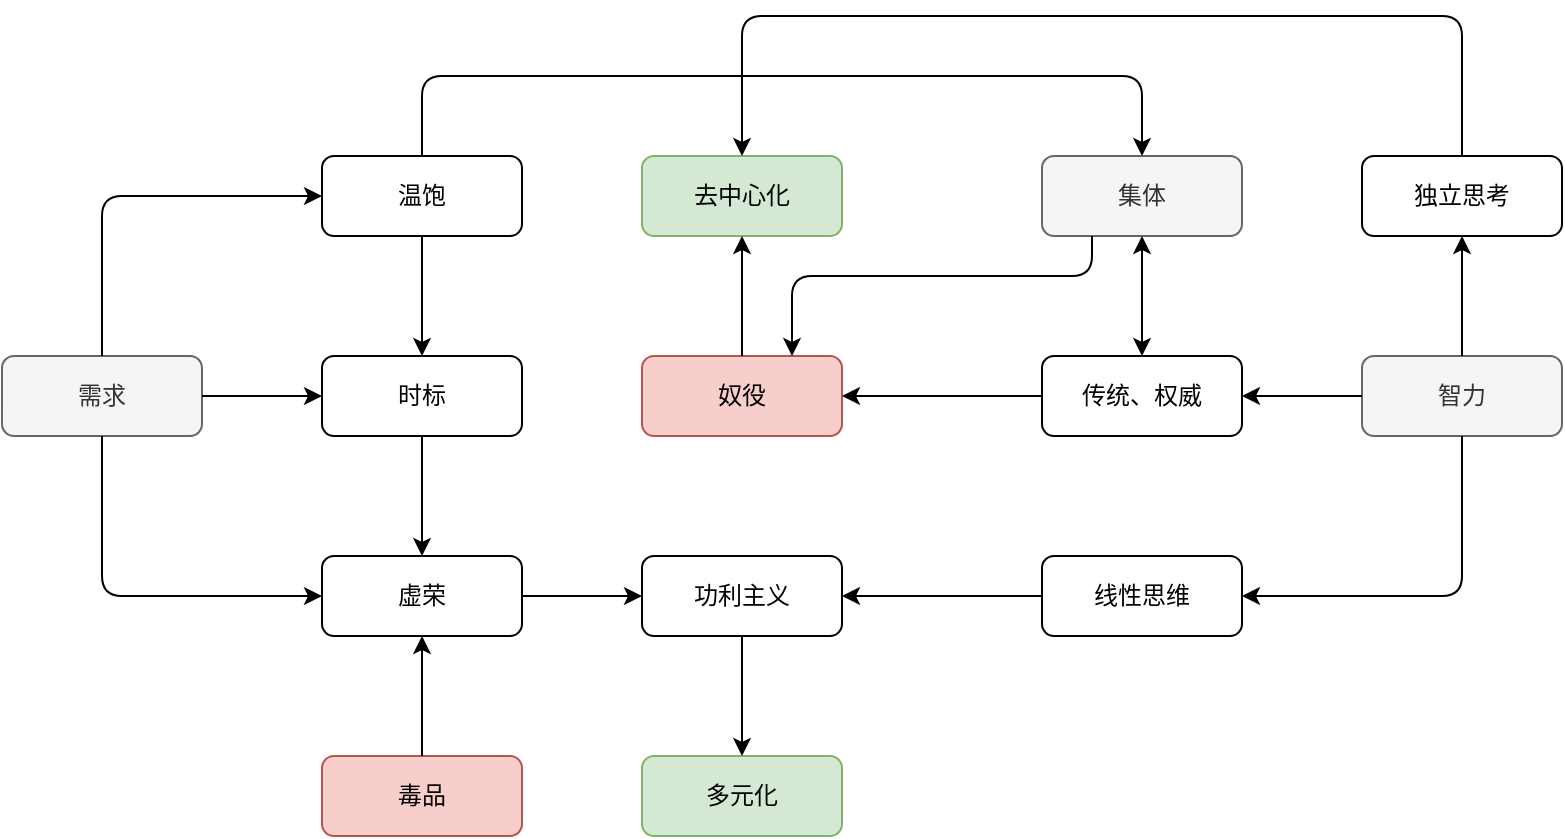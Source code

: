 <mxfile version="17.4.2" type="device"><diagram id="iUVhY1xpQ6CyfBs-lPUH" name="Page-1"><mxGraphModel dx="1188" dy="636" grid="1" gridSize="10" guides="1" tooltips="1" connect="1" arrows="1" fold="1" page="1" pageScale="1" pageWidth="1169" pageHeight="827" math="0" shadow="0"><root><mxCell id="0"/><mxCell id="1" parent="0"/><mxCell id="91j_O5xGxfaNWvZ1Ub47-1" value="需求" style="rounded=1;whiteSpace=wrap;html=1;fillColor=#f5f5f5;strokeColor=#666666;fontColor=#333333;" vertex="1" parent="1"><mxGeometry x="80" y="380" width="100" height="40" as="geometry"/></mxCell><mxCell id="91j_O5xGxfaNWvZ1Ub47-2" value="温饱" style="rounded=1;whiteSpace=wrap;html=1;" vertex="1" parent="1"><mxGeometry x="240" y="280" width="100" height="40" as="geometry"/></mxCell><mxCell id="91j_O5xGxfaNWvZ1Ub47-3" value="时标" style="rounded=1;whiteSpace=wrap;html=1;" vertex="1" parent="1"><mxGeometry x="240" y="380" width="100" height="40" as="geometry"/></mxCell><mxCell id="91j_O5xGxfaNWvZ1Ub47-4" value="虚荣" style="rounded=1;whiteSpace=wrap;html=1;" vertex="1" parent="1"><mxGeometry x="240" y="480" width="100" height="40" as="geometry"/></mxCell><mxCell id="91j_O5xGxfaNWvZ1Ub47-5" value="" style="edgeStyle=segmentEdgeStyle;endArrow=classic;html=1;rounded=1;entryX=0;entryY=0.5;entryDx=0;entryDy=0;exitX=0.5;exitY=0;exitDx=0;exitDy=0;" edge="1" parent="1" source="91j_O5xGxfaNWvZ1Ub47-1" target="91j_O5xGxfaNWvZ1Ub47-2"><mxGeometry width="50" height="50" relative="1" as="geometry"><mxPoint x="130" y="370" as="sourcePoint"/><mxPoint x="160" y="300" as="targetPoint"/><Array as="points"><mxPoint x="130" y="300"/></Array></mxGeometry></mxCell><mxCell id="91j_O5xGxfaNWvZ1Ub47-6" value="" style="endArrow=classic;html=1;rounded=1;exitX=1;exitY=0.5;exitDx=0;exitDy=0;entryX=0;entryY=0.5;entryDx=0;entryDy=0;" edge="1" parent="1" source="91j_O5xGxfaNWvZ1Ub47-1" target="91j_O5xGxfaNWvZ1Ub47-3"><mxGeometry width="50" height="50" relative="1" as="geometry"><mxPoint x="450" y="370" as="sourcePoint"/><mxPoint x="500" y="320" as="targetPoint"/></mxGeometry></mxCell><mxCell id="91j_O5xGxfaNWvZ1Ub47-7" value="" style="edgeStyle=segmentEdgeStyle;endArrow=classic;html=1;rounded=1;entryX=0;entryY=0.5;entryDx=0;entryDy=0;exitX=0.5;exitY=1;exitDx=0;exitDy=0;" edge="1" parent="1" source="91j_O5xGxfaNWvZ1Ub47-1" target="91j_O5xGxfaNWvZ1Ub47-4"><mxGeometry width="50" height="50" relative="1" as="geometry"><mxPoint x="140" y="390.0" as="sourcePoint"/><mxPoint x="250" y="310.0" as="targetPoint"/><Array as="points"><mxPoint x="130" y="500"/></Array></mxGeometry></mxCell><mxCell id="91j_O5xGxfaNWvZ1Ub47-8" value="功利主义" style="rounded=1;whiteSpace=wrap;html=1;" vertex="1" parent="1"><mxGeometry x="400" y="480" width="100" height="40" as="geometry"/></mxCell><mxCell id="91j_O5xGxfaNWvZ1Ub47-9" value="" style="endArrow=classic;html=1;rounded=1;exitX=1;exitY=0.5;exitDx=0;exitDy=0;entryX=0;entryY=0.5;entryDx=0;entryDy=0;" edge="1" parent="1" source="91j_O5xGxfaNWvZ1Ub47-4" target="91j_O5xGxfaNWvZ1Ub47-8"><mxGeometry width="50" height="50" relative="1" as="geometry"><mxPoint x="450" y="370" as="sourcePoint"/><mxPoint x="500" y="320" as="targetPoint"/></mxGeometry></mxCell><mxCell id="91j_O5xGxfaNWvZ1Ub47-10" value="" style="endArrow=classic;html=1;rounded=1;exitX=0.5;exitY=1;exitDx=0;exitDy=0;entryX=0.5;entryY=0;entryDx=0;entryDy=0;" edge="1" parent="1" source="91j_O5xGxfaNWvZ1Ub47-2" target="91j_O5xGxfaNWvZ1Ub47-3"><mxGeometry width="50" height="50" relative="1" as="geometry"><mxPoint x="350" y="510" as="sourcePoint"/><mxPoint x="410" y="510" as="targetPoint"/></mxGeometry></mxCell><mxCell id="91j_O5xGxfaNWvZ1Ub47-11" value="" style="endArrow=classic;html=1;rounded=1;exitX=0.5;exitY=1;exitDx=0;exitDy=0;entryX=0.5;entryY=0;entryDx=0;entryDy=0;" edge="1" parent="1" source="91j_O5xGxfaNWvZ1Ub47-3" target="91j_O5xGxfaNWvZ1Ub47-4"><mxGeometry width="50" height="50" relative="1" as="geometry"><mxPoint x="300" y="330.0" as="sourcePoint"/><mxPoint x="300" y="390.0" as="targetPoint"/></mxGeometry></mxCell><mxCell id="91j_O5xGxfaNWvZ1Ub47-12" value="智力" style="rounded=1;whiteSpace=wrap;html=1;fillColor=#f5f5f5;strokeColor=#666666;fontColor=#333333;" vertex="1" parent="1"><mxGeometry x="760" y="380" width="100" height="40" as="geometry"/></mxCell><mxCell id="91j_O5xGxfaNWvZ1Ub47-13" value="线性思维" style="rounded=1;whiteSpace=wrap;html=1;" vertex="1" parent="1"><mxGeometry x="600" y="480" width="100" height="40" as="geometry"/></mxCell><mxCell id="91j_O5xGxfaNWvZ1Ub47-14" value="" style="edgeStyle=segmentEdgeStyle;endArrow=classic;html=1;rounded=1;entryX=1;entryY=0.5;entryDx=0;entryDy=0;exitX=0.5;exitY=1;exitDx=0;exitDy=0;" edge="1" parent="1" source="91j_O5xGxfaNWvZ1Ub47-12" target="91j_O5xGxfaNWvZ1Ub47-13"><mxGeometry width="50" height="50" relative="1" as="geometry"><mxPoint x="710" y="430" as="sourcePoint"/><mxPoint x="820" y="510" as="targetPoint"/><Array as="points"><mxPoint x="810" y="500"/></Array></mxGeometry></mxCell><mxCell id="91j_O5xGxfaNWvZ1Ub47-15" value="" style="endArrow=classic;html=1;rounded=1;exitX=0;exitY=0.5;exitDx=0;exitDy=0;entryX=1;entryY=0.5;entryDx=0;entryDy=0;" edge="1" parent="1" source="91j_O5xGxfaNWvZ1Ub47-13" target="91j_O5xGxfaNWvZ1Ub47-8"><mxGeometry width="50" height="50" relative="1" as="geometry"><mxPoint x="450" y="370" as="sourcePoint"/><mxPoint x="500" y="320" as="targetPoint"/></mxGeometry></mxCell><mxCell id="91j_O5xGxfaNWvZ1Ub47-17" value="集体" style="rounded=1;whiteSpace=wrap;html=1;fillColor=#f5f5f5;strokeColor=#666666;fontColor=#333333;" vertex="1" parent="1"><mxGeometry x="600" y="280" width="100" height="40" as="geometry"/></mxCell><mxCell id="91j_O5xGxfaNWvZ1Ub47-18" value="传统、权威" style="rounded=1;whiteSpace=wrap;html=1;" vertex="1" parent="1"><mxGeometry x="600" y="380" width="100" height="40" as="geometry"/></mxCell><mxCell id="91j_O5xGxfaNWvZ1Ub47-19" value="" style="endArrow=classic;html=1;rounded=1;exitX=0;exitY=0.5;exitDx=0;exitDy=0;entryX=1;entryY=0.5;entryDx=0;entryDy=0;" edge="1" parent="1" source="91j_O5xGxfaNWvZ1Ub47-12" target="91j_O5xGxfaNWvZ1Ub47-18"><mxGeometry width="50" height="50" relative="1" as="geometry"><mxPoint x="450" y="370" as="sourcePoint"/><mxPoint x="500" y="320" as="targetPoint"/></mxGeometry></mxCell><mxCell id="91j_O5xGxfaNWvZ1Ub47-21" value="" style="endArrow=classic;html=1;rounded=1;exitX=0.5;exitY=0;exitDx=0;exitDy=0;entryX=0.5;entryY=1;entryDx=0;entryDy=0;startArrow=classic;startFill=1;" edge="1" parent="1" source="91j_O5xGxfaNWvZ1Ub47-18" target="91j_O5xGxfaNWvZ1Ub47-17"><mxGeometry width="50" height="50" relative="1" as="geometry"><mxPoint x="650" y="370" as="sourcePoint"/><mxPoint x="700" y="320" as="targetPoint"/></mxGeometry></mxCell><mxCell id="91j_O5xGxfaNWvZ1Ub47-22" value="奴役" style="rounded=1;whiteSpace=wrap;html=1;fillColor=#f8cecc;strokeColor=#b85450;" vertex="1" parent="1"><mxGeometry x="400" y="380" width="100" height="40" as="geometry"/></mxCell><mxCell id="91j_O5xGxfaNWvZ1Ub47-23" value="" style="endArrow=classic;html=1;rounded=1;exitX=0;exitY=0.5;exitDx=0;exitDy=0;entryX=1;entryY=0.5;entryDx=0;entryDy=0;" edge="1" parent="1" source="91j_O5xGxfaNWvZ1Ub47-18" target="91j_O5xGxfaNWvZ1Ub47-22"><mxGeometry width="50" height="50" relative="1" as="geometry"><mxPoint x="660" y="390.0" as="sourcePoint"/><mxPoint x="660" y="330.0" as="targetPoint"/></mxGeometry></mxCell><mxCell id="91j_O5xGxfaNWvZ1Ub47-24" value="毒品" style="rounded=1;whiteSpace=wrap;html=1;fillColor=#f8cecc;strokeColor=#b85450;" vertex="1" parent="1"><mxGeometry x="240" y="580" width="100" height="40" as="geometry"/></mxCell><mxCell id="91j_O5xGxfaNWvZ1Ub47-25" value="" style="endArrow=classic;html=1;rounded=1;exitX=0.5;exitY=0;exitDx=0;exitDy=0;entryX=0.5;entryY=1;entryDx=0;entryDy=0;" edge="1" parent="1" source="91j_O5xGxfaNWvZ1Ub47-24" target="91j_O5xGxfaNWvZ1Ub47-4"><mxGeometry width="50" height="50" relative="1" as="geometry"><mxPoint x="450" y="500" as="sourcePoint"/><mxPoint x="500" y="450" as="targetPoint"/></mxGeometry></mxCell><mxCell id="91j_O5xGxfaNWvZ1Ub47-26" value="去中心化" style="rounded=1;whiteSpace=wrap;html=1;fillColor=#d5e8d4;strokeColor=#82b366;" vertex="1" parent="1"><mxGeometry x="400" y="280" width="100" height="40" as="geometry"/></mxCell><mxCell id="91j_O5xGxfaNWvZ1Ub47-27" value="" style="endArrow=classic;html=1;rounded=1;entryX=0.5;entryY=1;entryDx=0;entryDy=0;exitX=0.5;exitY=0;exitDx=0;exitDy=0;" edge="1" parent="1" source="91j_O5xGxfaNWvZ1Ub47-22" target="91j_O5xGxfaNWvZ1Ub47-26"><mxGeometry width="50" height="50" relative="1" as="geometry"><mxPoint x="450" y="500" as="sourcePoint"/><mxPoint x="500" y="450" as="targetPoint"/></mxGeometry></mxCell><mxCell id="91j_O5xGxfaNWvZ1Ub47-28" value="多元化" style="rounded=1;whiteSpace=wrap;html=1;fillColor=#d5e8d4;strokeColor=#82b366;" vertex="1" parent="1"><mxGeometry x="400" y="580" width="100" height="40" as="geometry"/></mxCell><mxCell id="91j_O5xGxfaNWvZ1Ub47-29" value="" style="endArrow=classic;html=1;rounded=1;entryX=0.5;entryY=0;entryDx=0;entryDy=0;exitX=0.5;exitY=1;exitDx=0;exitDy=0;" edge="1" parent="1" source="91j_O5xGxfaNWvZ1Ub47-8" target="91j_O5xGxfaNWvZ1Ub47-28"><mxGeometry width="50" height="50" relative="1" as="geometry"><mxPoint x="460" y="390.0" as="sourcePoint"/><mxPoint x="460" y="330.0" as="targetPoint"/></mxGeometry></mxCell><mxCell id="91j_O5xGxfaNWvZ1Ub47-30" value="" style="edgeStyle=elbowEdgeStyle;elbow=horizontal;endArrow=classic;html=1;rounded=1;exitX=0.5;exitY=0;exitDx=0;exitDy=0;entryX=0.5;entryY=0;entryDx=0;entryDy=0;" edge="1" parent="1" source="91j_O5xGxfaNWvZ1Ub47-2" target="91j_O5xGxfaNWvZ1Ub47-17"><mxGeometry width="50" height="50" relative="1" as="geometry"><mxPoint x="450" y="460" as="sourcePoint"/><mxPoint x="500" y="410" as="targetPoint"/><Array as="points"><mxPoint x="470" y="240"/></Array></mxGeometry></mxCell><mxCell id="91j_O5xGxfaNWvZ1Ub47-31" value="" style="edgeStyle=elbowEdgeStyle;elbow=vertical;endArrow=classic;html=1;rounded=1;exitX=0.25;exitY=1;exitDx=0;exitDy=0;entryX=0.75;entryY=0;entryDx=0;entryDy=0;" edge="1" parent="1" source="91j_O5xGxfaNWvZ1Ub47-17" target="91j_O5xGxfaNWvZ1Ub47-22"><mxGeometry width="50" height="50" relative="1" as="geometry"><mxPoint x="450" y="460" as="sourcePoint"/><mxPoint x="520" y="390" as="targetPoint"/><Array as="points"><mxPoint x="540" y="340"/><mxPoint x="560" y="300"/></Array></mxGeometry></mxCell><mxCell id="91j_O5xGxfaNWvZ1Ub47-32" value="独立思考" style="rounded=1;whiteSpace=wrap;html=1;" vertex="1" parent="1"><mxGeometry x="760" y="280" width="100" height="40" as="geometry"/></mxCell><mxCell id="91j_O5xGxfaNWvZ1Ub47-33" value="" style="endArrow=classic;html=1;rounded=1;exitX=0.5;exitY=0;exitDx=0;exitDy=0;entryX=0.5;entryY=1;entryDx=0;entryDy=0;" edge="1" parent="1" source="91j_O5xGxfaNWvZ1Ub47-12" target="91j_O5xGxfaNWvZ1Ub47-32"><mxGeometry width="50" height="50" relative="1" as="geometry"><mxPoint x="770" y="410" as="sourcePoint"/><mxPoint x="710" y="410" as="targetPoint"/></mxGeometry></mxCell><mxCell id="91j_O5xGxfaNWvZ1Ub47-34" value="" style="edgeStyle=elbowEdgeStyle;elbow=horizontal;endArrow=none;html=1;rounded=1;exitX=0.5;exitY=0;exitDx=0;exitDy=0;entryX=0.5;entryY=0;entryDx=0;entryDy=0;endFill=0;startArrow=classic;startFill=1;" edge="1" parent="1" source="91j_O5xGxfaNWvZ1Ub47-26" target="91j_O5xGxfaNWvZ1Ub47-32"><mxGeometry width="50" height="50" relative="1" as="geometry"><mxPoint x="430" y="160.0" as="sourcePoint"/><mxPoint x="790" y="160.0" as="targetPoint"/><Array as="points"><mxPoint x="630" y="210"/></Array></mxGeometry></mxCell></root></mxGraphModel></diagram></mxfile>